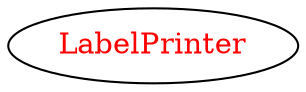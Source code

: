 digraph dependencyGraph {
 concentrate=true;
 ranksep="2.0";
 rankdir="LR"; 
 splines="ortho";
"LabelPrinter" [fontcolor="red"];
}